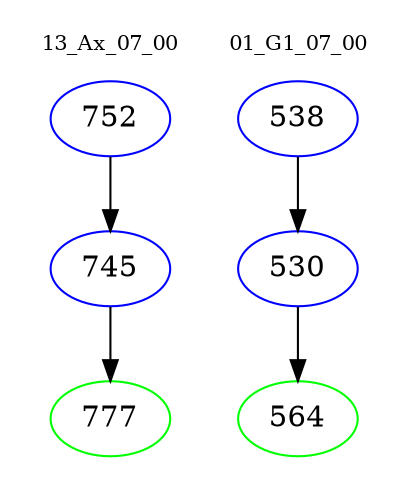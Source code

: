 digraph{
subgraph cluster_0 {
color = white
label = "13_Ax_07_00";
fontsize=10;
T0_752 [label="752", color="blue"]
T0_752 -> T0_745 [color="black"]
T0_745 [label="745", color="blue"]
T0_745 -> T0_777 [color="black"]
T0_777 [label="777", color="green"]
}
subgraph cluster_1 {
color = white
label = "01_G1_07_00";
fontsize=10;
T1_538 [label="538", color="blue"]
T1_538 -> T1_530 [color="black"]
T1_530 [label="530", color="blue"]
T1_530 -> T1_564 [color="black"]
T1_564 [label="564", color="green"]
}
}
